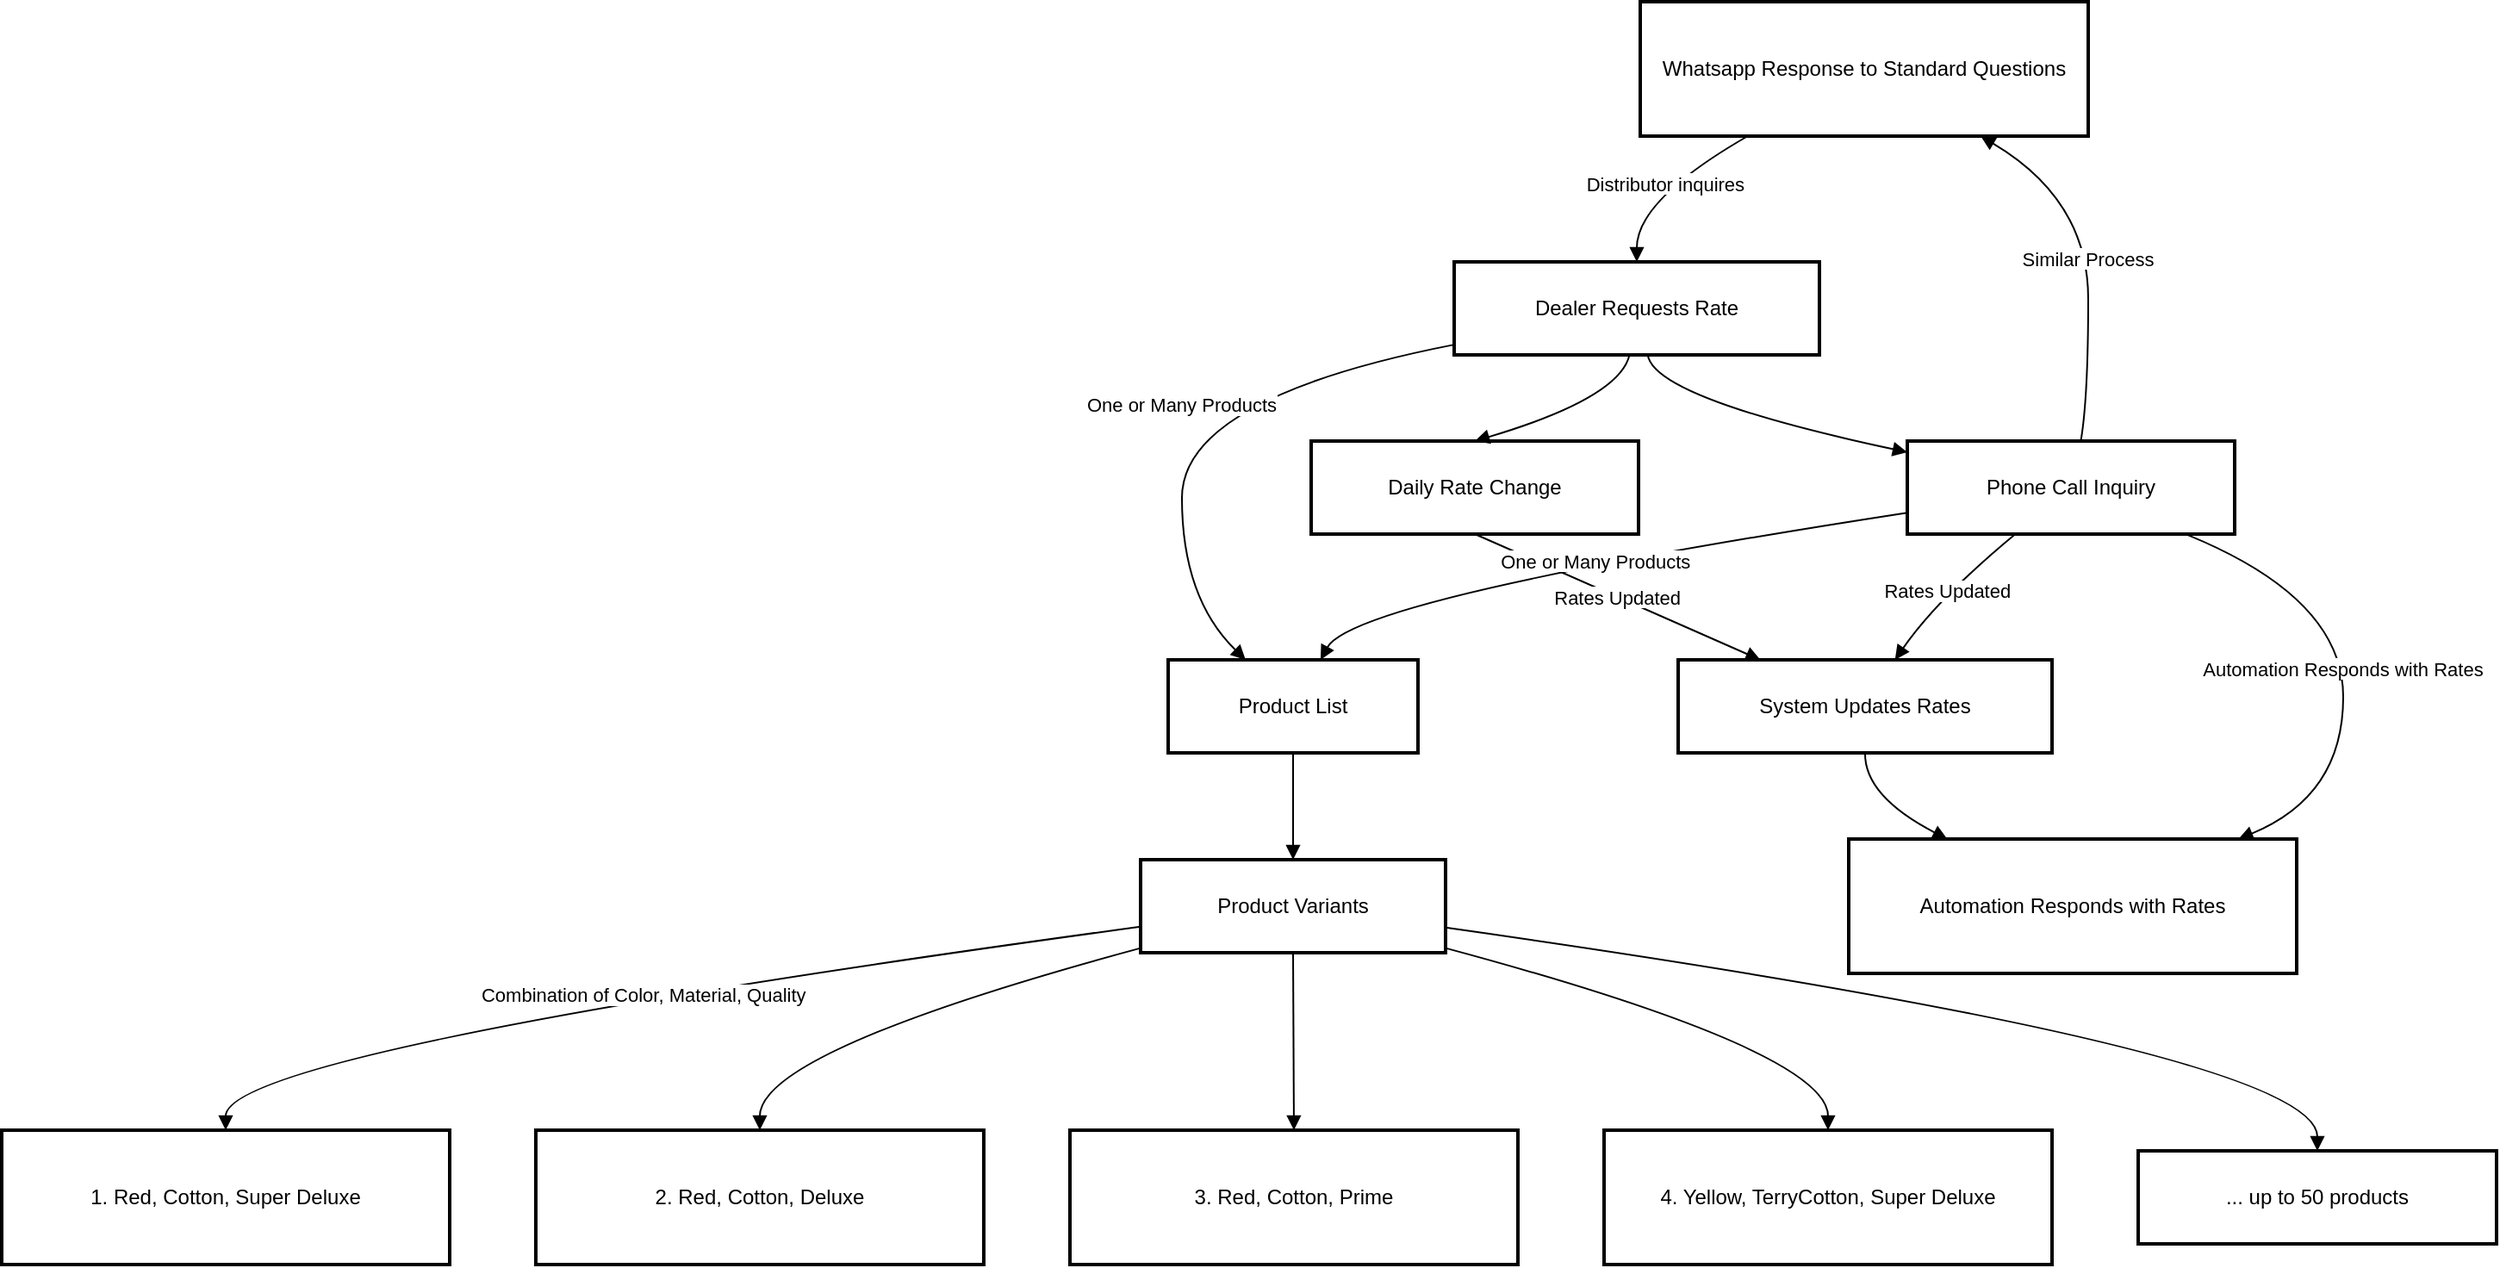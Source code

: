 <mxfile version="26.0.9">
  <diagram name="Page-1" id="_hZiYkdzC58pt04I9Uv6">
    <mxGraphModel dx="1434" dy="772" grid="1" gridSize="10" guides="1" tooltips="1" connect="1" arrows="1" fold="1" page="1" pageScale="1" pageWidth="827" pageHeight="1169" math="0" shadow="0">
      <root>
        <mxCell id="0" />
        <mxCell id="1" parent="0" />
        <mxCell id="2" value="Whatsapp Response to Standard Questions" style="whiteSpace=wrap;strokeWidth=2;" parent="1" vertex="1">
          <mxGeometry x="959" y="8" width="260" height="78" as="geometry" />
        </mxCell>
        <mxCell id="3" value="Dealer Requests Rate" style="whiteSpace=wrap;strokeWidth=2;" parent="1" vertex="1">
          <mxGeometry x="851" y="159" width="212" height="54" as="geometry" />
        </mxCell>
        <mxCell id="4" value="Product List" style="whiteSpace=wrap;strokeWidth=2;" parent="1" vertex="1">
          <mxGeometry x="685" y="390" width="145" height="54" as="geometry" />
        </mxCell>
        <mxCell id="5" value="Product Variants" style="whiteSpace=wrap;strokeWidth=2;" parent="1" vertex="1">
          <mxGeometry x="669" y="506" width="177" height="54" as="geometry" />
        </mxCell>
        <mxCell id="6" value="1. Red, Cotton, Super Deluxe" style="whiteSpace=wrap;strokeWidth=2;" parent="1" vertex="1">
          <mxGeometry x="8" y="663" width="260" height="78" as="geometry" />
        </mxCell>
        <mxCell id="7" value="2. Red, Cotton, Deluxe" style="whiteSpace=wrap;strokeWidth=2;" parent="1" vertex="1">
          <mxGeometry x="318" y="663" width="260" height="78" as="geometry" />
        </mxCell>
        <mxCell id="8" value="3. Red, Cotton, Prime" style="whiteSpace=wrap;strokeWidth=2;" parent="1" vertex="1">
          <mxGeometry x="628" y="663" width="260" height="78" as="geometry" />
        </mxCell>
        <mxCell id="9" value="4. Yellow, TerryCotton, Super Deluxe" style="whiteSpace=wrap;strokeWidth=2;" parent="1" vertex="1">
          <mxGeometry x="938" y="663" width="260" height="78" as="geometry" />
        </mxCell>
        <mxCell id="10" value="... up to 50 products" style="whiteSpace=wrap;strokeWidth=2;" parent="1" vertex="1">
          <mxGeometry x="1248" y="675" width="208" height="54" as="geometry" />
        </mxCell>
        <mxCell id="11" value="Daily Rate Change" style="whiteSpace=wrap;strokeWidth=2;" parent="1" vertex="1">
          <mxGeometry x="768" y="263" width="190" height="54" as="geometry" />
        </mxCell>
        <mxCell id="12" value="System Updates Rates" style="whiteSpace=wrap;strokeWidth=2;" parent="1" vertex="1">
          <mxGeometry x="981" y="390" width="217" height="54" as="geometry" />
        </mxCell>
        <mxCell id="13" value="Automation Responds with Rates" style="whiteSpace=wrap;strokeWidth=2;" parent="1" vertex="1">
          <mxGeometry x="1080" y="494" width="260" height="78" as="geometry" />
        </mxCell>
        <mxCell id="14" value="Phone Call Inquiry" style="whiteSpace=wrap;strokeWidth=2;" parent="1" vertex="1">
          <mxGeometry x="1114" y="263" width="190" height="54" as="geometry" />
        </mxCell>
        <mxCell id="15" value="Distributor inquires" style="curved=1;startArrow=none;endArrow=block;exitX=0.24;exitY=1;entryX=0.5;entryY=0;" parent="1" source="2" target="3" edge="1">
          <mxGeometry relative="1" as="geometry">
            <Array as="points">
              <mxPoint x="957" y="123" />
            </Array>
          </mxGeometry>
        </mxCell>
        <mxCell id="16" value="One or Many Products" style="curved=1;startArrow=none;endArrow=block;exitX=0;exitY=0.89;entryX=0.31;entryY=0;" parent="1" source="3" target="4" edge="1">
          <mxGeometry relative="1" as="geometry">
            <Array as="points">
              <mxPoint x="693" y="238" />
              <mxPoint x="693" y="354" />
            </Array>
          </mxGeometry>
        </mxCell>
        <mxCell id="17" value="" style="curved=1;startArrow=none;endArrow=block;exitX=0.5;exitY=1;entryX=0.5;entryY=0;" parent="1" source="4" target="5" edge="1">
          <mxGeometry relative="1" as="geometry">
            <Array as="points" />
          </mxGeometry>
        </mxCell>
        <mxCell id="18" value="Combination of Color, Material, Quality" style="curved=1;startArrow=none;endArrow=block;exitX=0;exitY=0.72;entryX=0.5;entryY=-0.01;" parent="1" source="5" target="6" edge="1">
          <mxGeometry relative="1" as="geometry">
            <Array as="points">
              <mxPoint x="138" y="617" />
            </Array>
          </mxGeometry>
        </mxCell>
        <mxCell id="19" value="" style="curved=1;startArrow=none;endArrow=block;exitX=0;exitY=0.95;entryX=0.5;entryY=-0.01;" parent="1" source="5" target="7" edge="1">
          <mxGeometry relative="1" as="geometry">
            <Array as="points">
              <mxPoint x="448" y="617" />
            </Array>
          </mxGeometry>
        </mxCell>
        <mxCell id="20" value="" style="curved=1;startArrow=none;endArrow=block;exitX=0.5;exitY=1;entryX=0.5;entryY=-0.01;" parent="1" source="5" target="8" edge="1">
          <mxGeometry relative="1" as="geometry">
            <Array as="points" />
          </mxGeometry>
        </mxCell>
        <mxCell id="21" value="" style="curved=1;startArrow=none;endArrow=block;exitX=1;exitY=0.95;entryX=0.5;entryY=-0.01;" parent="1" source="5" target="9" edge="1">
          <mxGeometry relative="1" as="geometry">
            <Array as="points">
              <mxPoint x="1068" y="617" />
            </Array>
          </mxGeometry>
        </mxCell>
        <mxCell id="22" value="" style="curved=1;startArrow=none;endArrow=block;exitX=1;exitY=0.73;entryX=0.5;entryY=-0.01;" parent="1" source="5" target="10" edge="1">
          <mxGeometry relative="1" as="geometry">
            <Array as="points">
              <mxPoint x="1352" y="617" />
            </Array>
          </mxGeometry>
        </mxCell>
        <mxCell id="23" value="" style="curved=1;startArrow=none;endArrow=block;exitX=0.48;exitY=1;entryX=0.5;entryY=0;" parent="1" source="3" target="11" edge="1">
          <mxGeometry relative="1" as="geometry">
            <Array as="points">
              <mxPoint x="947" y="238" />
            </Array>
          </mxGeometry>
        </mxCell>
        <mxCell id="24" value="Rates Updated" style="curved=1;startArrow=none;endArrow=block;exitX=0.5;exitY=1;entryX=0.22;entryY=0;" parent="1" source="11" target="12" edge="1">
          <mxGeometry relative="1" as="geometry">
            <Array as="points">
              <mxPoint x="947" y="354" />
            </Array>
          </mxGeometry>
        </mxCell>
        <mxCell id="25" value="" style="curved=1;startArrow=none;endArrow=block;exitX=0.5;exitY=1;entryX=0.22;entryY=0;" parent="1" source="12" target="13" edge="1">
          <mxGeometry relative="1" as="geometry">
            <Array as="points">
              <mxPoint x="1089" y="469" />
            </Array>
          </mxGeometry>
        </mxCell>
        <mxCell id="26" value="" style="curved=1;startArrow=none;endArrow=block;exitX=0.53;exitY=1;entryX=0;entryY=0.12;" parent="1" source="3" target="14" edge="1">
          <mxGeometry relative="1" as="geometry">
            <Array as="points">
              <mxPoint x="967" y="238" />
            </Array>
          </mxGeometry>
        </mxCell>
        <mxCell id="27" value="Similar Process" style="curved=1;startArrow=none;endArrow=block;exitX=0.53;exitY=0;entryX=0.76;entryY=1;" parent="1" source="14" target="2" edge="1">
          <mxGeometry relative="1" as="geometry">
            <Array as="points">
              <mxPoint x="1219" y="238" />
              <mxPoint x="1219" y="123" />
            </Array>
          </mxGeometry>
        </mxCell>
        <mxCell id="28" value="One or Many Products" style="curved=1;startArrow=none;endArrow=block;exitX=0;exitY=0.77;entryX=0.61;entryY=0;" parent="1" source="14" target="4" edge="1">
          <mxGeometry relative="1" as="geometry">
            <Array as="points">
              <mxPoint x="793" y="354" />
            </Array>
          </mxGeometry>
        </mxCell>
        <mxCell id="29" value="Rates Updated" style="curved=1;startArrow=none;endArrow=block;exitX=0.33;exitY=1;entryX=0.58;entryY=0;" parent="1" source="14" target="12" edge="1">
          <mxGeometry relative="1" as="geometry">
            <Array as="points">
              <mxPoint x="1132" y="354" />
            </Array>
          </mxGeometry>
        </mxCell>
        <mxCell id="30" value="Automation Responds with Rates" style="curved=1;startArrow=none;endArrow=block;exitX=0.85;exitY=1;entryX=0.87;entryY=0;" parent="1" source="14" target="13" edge="1">
          <mxGeometry relative="1" as="geometry">
            <Array as="points">
              <mxPoint x="1367" y="354" />
              <mxPoint x="1367" y="469" />
            </Array>
          </mxGeometry>
        </mxCell>
      </root>
    </mxGraphModel>
  </diagram>
</mxfile>
